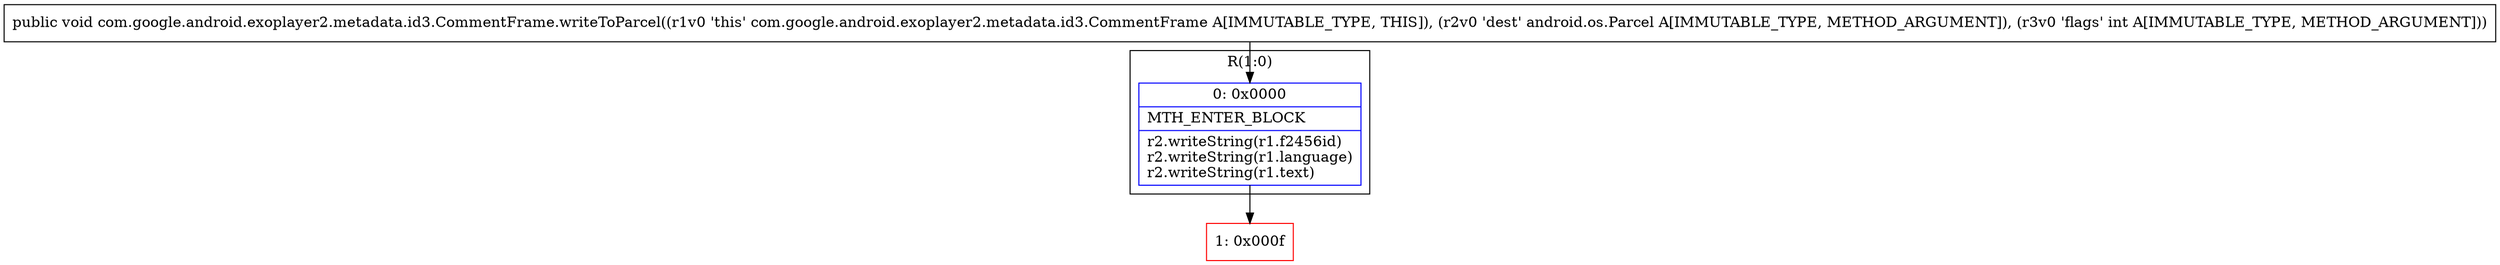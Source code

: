 digraph "CFG forcom.google.android.exoplayer2.metadata.id3.CommentFrame.writeToParcel(Landroid\/os\/Parcel;I)V" {
subgraph cluster_Region_222701520 {
label = "R(1:0)";
node [shape=record,color=blue];
Node_0 [shape=record,label="{0\:\ 0x0000|MTH_ENTER_BLOCK\l|r2.writeString(r1.f2456id)\lr2.writeString(r1.language)\lr2.writeString(r1.text)\l}"];
}
Node_1 [shape=record,color=red,label="{1\:\ 0x000f}"];
MethodNode[shape=record,label="{public void com.google.android.exoplayer2.metadata.id3.CommentFrame.writeToParcel((r1v0 'this' com.google.android.exoplayer2.metadata.id3.CommentFrame A[IMMUTABLE_TYPE, THIS]), (r2v0 'dest' android.os.Parcel A[IMMUTABLE_TYPE, METHOD_ARGUMENT]), (r3v0 'flags' int A[IMMUTABLE_TYPE, METHOD_ARGUMENT])) }"];
MethodNode -> Node_0;
Node_0 -> Node_1;
}

